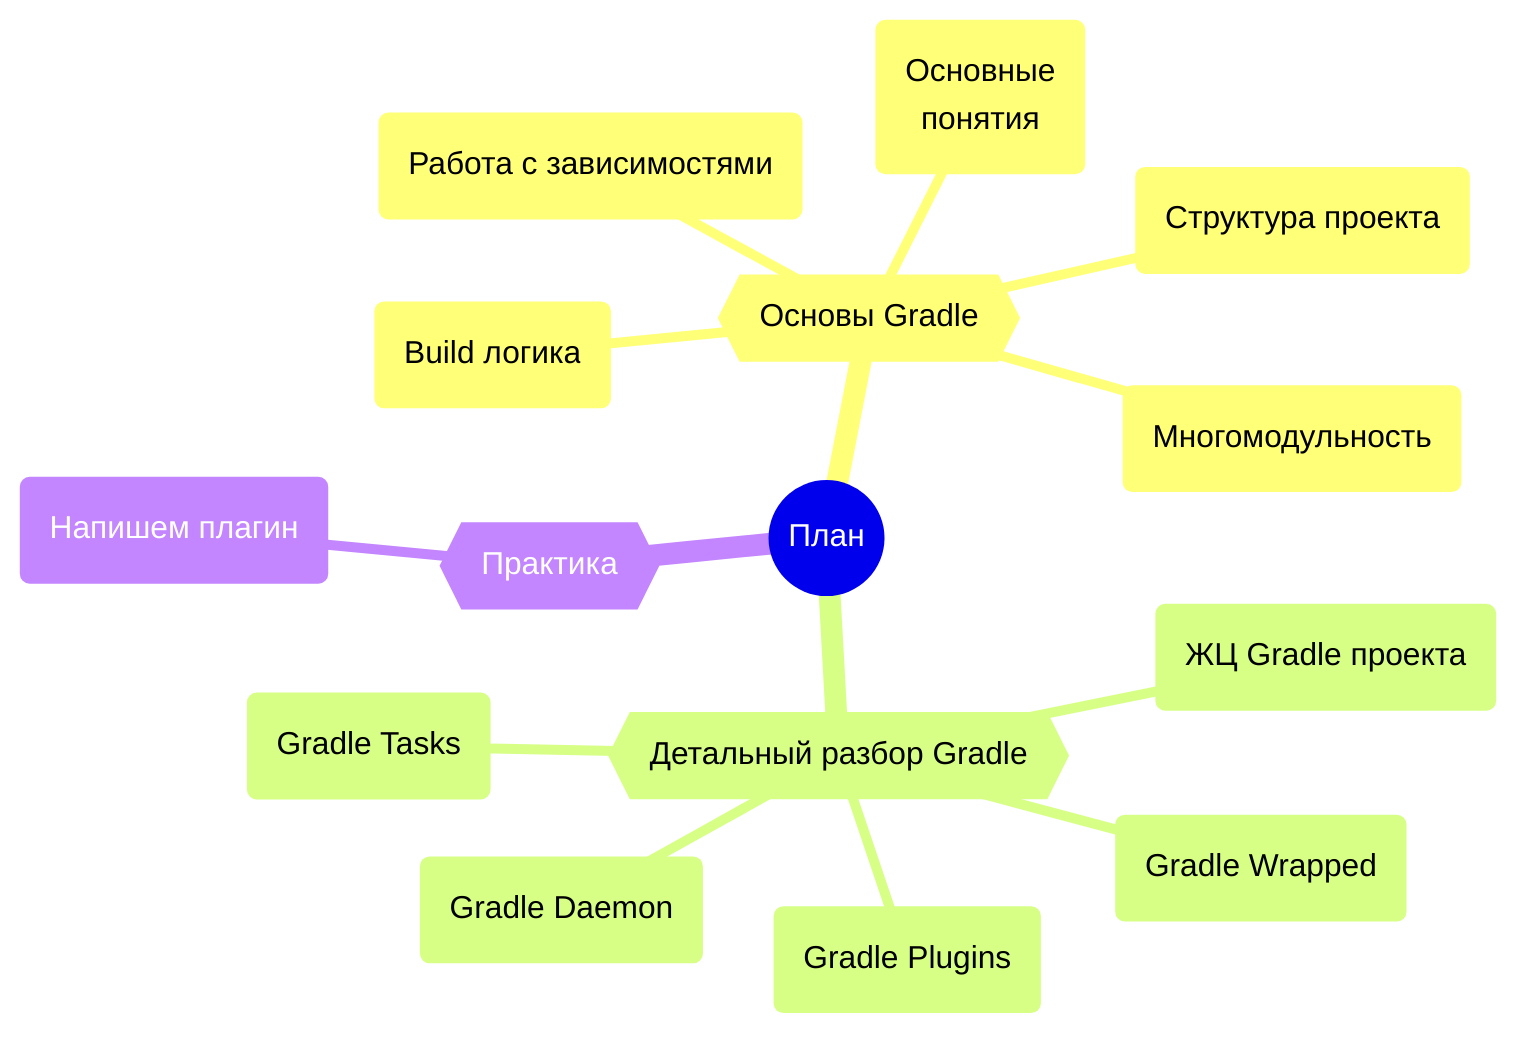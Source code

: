 mindmap
  root((План))
    {{Основы Gradle}}
        (Основные<br/>понятия)
        (Структура проекта)
        (Работа с зависимостями)
        (Многомодульность)
        (Build логика)
    {{Детальный разбор Gradle}}
        (Gradle Wrapped)
        (Gradle Daemon)
        (ЖЦ Gradle проекта)
        (Gradle Tasks)
        (Gradle Plugins)
    {{Практика}}
        (Напишем плагин)